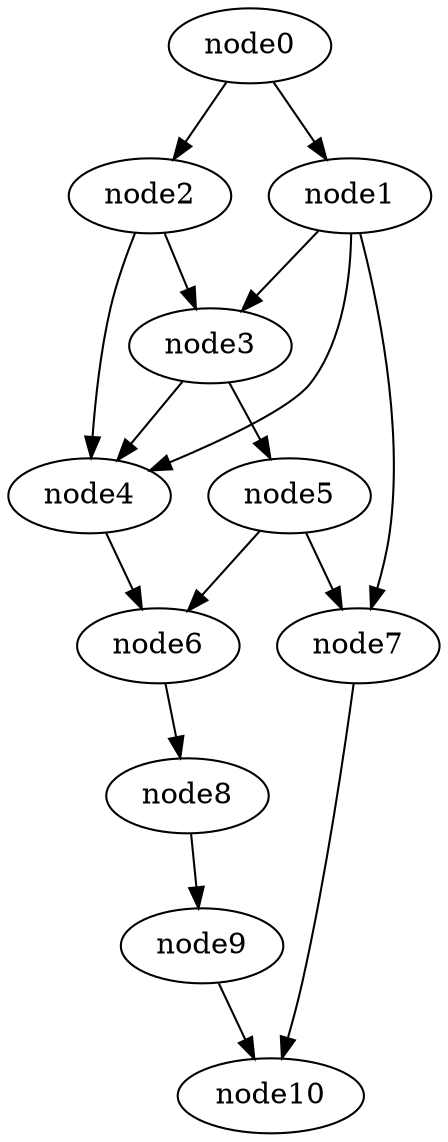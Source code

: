 digraph g{
	node10
	node9 -> node10
	node8 -> node9
	node7 -> node10
	node6 -> node8
	node5 -> node7
	node5 -> node6
	node4 -> node6
	node3 -> node5
	node3 -> node4
	node2 -> node4
	node2 -> node3
	node1 -> node7
	node1 -> node4
	node1 -> node3
	node0 -> node2
	node0 -> node1
}
